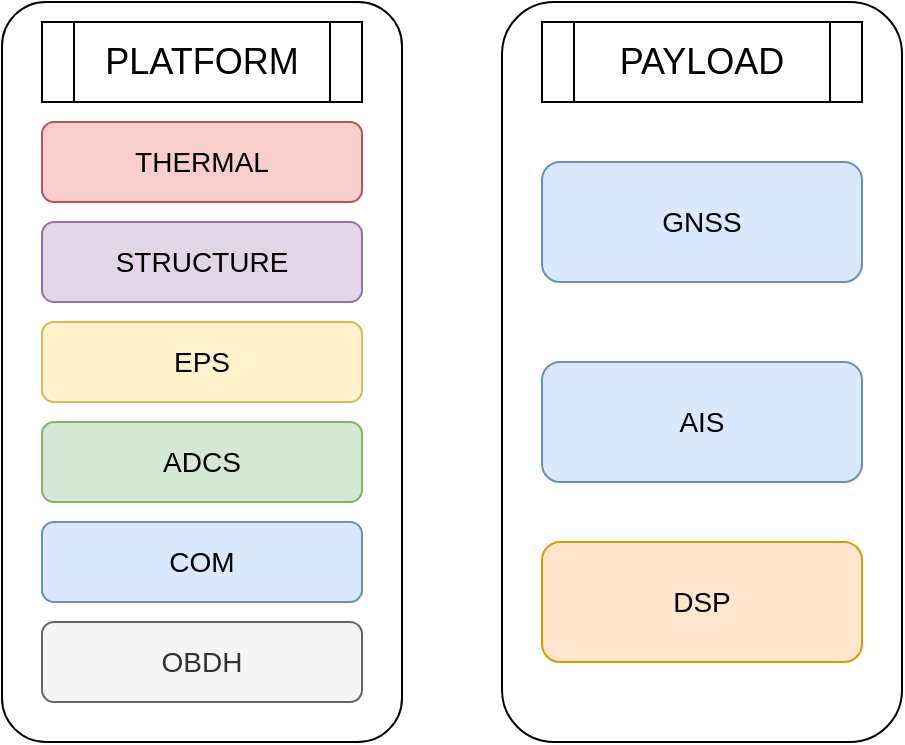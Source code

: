 <mxfile version="22.1.3" type="github">
  <diagram name="Pagina-1" id="Gg8oRJ-UieaEOY0hKSoH">
    <mxGraphModel dx="1036" dy="520" grid="1" gridSize="10" guides="1" tooltips="1" connect="1" arrows="1" fold="1" page="1" pageScale="1" pageWidth="827" pageHeight="1169" math="0" shadow="0">
      <root>
        <mxCell id="0" />
        <mxCell id="1" parent="0" />
        <mxCell id="FMs4r4a7mReyk3UtvOob-12" value="" style="rounded=1;whiteSpace=wrap;html=1;arcSize=13;" vertex="1" parent="1">
          <mxGeometry x="430" y="150" width="200" height="370" as="geometry" />
        </mxCell>
        <mxCell id="FMs4r4a7mReyk3UtvOob-11" value="" style="rounded=1;whiteSpace=wrap;html=1;arcSize=11;" vertex="1" parent="1">
          <mxGeometry x="180" y="150" width="200" height="370" as="geometry" />
        </mxCell>
        <mxCell id="FMs4r4a7mReyk3UtvOob-1" value="&lt;font style=&quot;font-size: 14px;&quot;&gt;THERMAL&lt;/font&gt;" style="rounded=1;whiteSpace=wrap;html=1;fillColor=#f8cecc;strokeColor=#b85450;" vertex="1" parent="1">
          <mxGeometry x="200" y="210" width="160" height="40" as="geometry" />
        </mxCell>
        <mxCell id="FMs4r4a7mReyk3UtvOob-2" value="&lt;font style=&quot;font-size: 14px;&quot;&gt;STRUCTURE&lt;/font&gt;" style="rounded=1;whiteSpace=wrap;html=1;fillColor=#e1d5e7;strokeColor=#9673a6;" vertex="1" parent="1">
          <mxGeometry x="200" y="260" width="160" height="40" as="geometry" />
        </mxCell>
        <mxCell id="FMs4r4a7mReyk3UtvOob-3" value="&lt;font style=&quot;font-size: 14px;&quot;&gt;EPS&lt;/font&gt;" style="rounded=1;whiteSpace=wrap;html=1;fillColor=#fff2cc;strokeColor=#d6b656;" vertex="1" parent="1">
          <mxGeometry x="200" y="310" width="160" height="40" as="geometry" />
        </mxCell>
        <mxCell id="FMs4r4a7mReyk3UtvOob-4" value="&lt;font style=&quot;font-size: 14px;&quot;&gt;ADCS&lt;/font&gt;" style="rounded=1;whiteSpace=wrap;html=1;fillColor=#d5e8d4;strokeColor=#82b366;" vertex="1" parent="1">
          <mxGeometry x="200" y="360" width="160" height="40" as="geometry" />
        </mxCell>
        <mxCell id="FMs4r4a7mReyk3UtvOob-5" value="&lt;font style=&quot;font-size: 14px;&quot;&gt;COM&lt;/font&gt;" style="rounded=1;whiteSpace=wrap;html=1;fillColor=#dae8fc;strokeColor=#6c8ebf;" vertex="1" parent="1">
          <mxGeometry x="200" y="410" width="160" height="40" as="geometry" />
        </mxCell>
        <mxCell id="FMs4r4a7mReyk3UtvOob-6" value="&lt;font style=&quot;font-size: 14px;&quot;&gt;OBDH&lt;/font&gt;" style="rounded=1;whiteSpace=wrap;html=1;fillColor=#f5f5f5;fontColor=#333333;strokeColor=#666666;" vertex="1" parent="1">
          <mxGeometry x="200" y="460" width="160" height="40" as="geometry" />
        </mxCell>
        <mxCell id="FMs4r4a7mReyk3UtvOob-7" value="&lt;font style=&quot;font-size: 14px;&quot;&gt;GNSS&lt;/font&gt;" style="rounded=1;whiteSpace=wrap;html=1;fillColor=#dae8fc;strokeColor=#6c8ebf;" vertex="1" parent="1">
          <mxGeometry x="450" y="230" width="160" height="60" as="geometry" />
        </mxCell>
        <mxCell id="FMs4r4a7mReyk3UtvOob-8" value="&lt;font style=&quot;font-size: 14px;&quot;&gt;AIS&lt;/font&gt;" style="rounded=1;whiteSpace=wrap;html=1;fillColor=#dae8fc;strokeColor=#6c8ebf;" vertex="1" parent="1">
          <mxGeometry x="450" y="330" width="160" height="60" as="geometry" />
        </mxCell>
        <mxCell id="FMs4r4a7mReyk3UtvOob-10" value="&lt;font style=&quot;font-size: 14px;&quot;&gt;DSP&lt;/font&gt;" style="rounded=1;whiteSpace=wrap;html=1;fillColor=#ffe6cc;strokeColor=#d79b00;" vertex="1" parent="1">
          <mxGeometry x="450" y="420" width="160" height="60" as="geometry" />
        </mxCell>
        <mxCell id="FMs4r4a7mReyk3UtvOob-14" value="&lt;font style=&quot;font-size: 18px;&quot;&gt;PLATFORM&lt;/font&gt;" style="shape=process;whiteSpace=wrap;html=1;backgroundOutline=1;" vertex="1" parent="1">
          <mxGeometry x="200" y="160" width="160" height="40" as="geometry" />
        </mxCell>
        <mxCell id="FMs4r4a7mReyk3UtvOob-15" value="&lt;font style=&quot;font-size: 18px;&quot;&gt;PAYLOAD&lt;/font&gt;" style="shape=process;whiteSpace=wrap;html=1;backgroundOutline=1;" vertex="1" parent="1">
          <mxGeometry x="450" y="160" width="160" height="40" as="geometry" />
        </mxCell>
      </root>
    </mxGraphModel>
  </diagram>
</mxfile>
